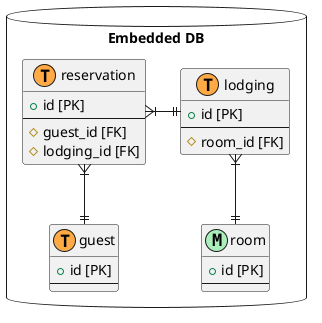 @startuml

!define MASTER_MARK_COLOR AEB
!define TRANSACTION_MARK_COLOR FA4

package "Embedded DB" <<DataBase>>{
  entity "reservation" <<T, TRANSACTION_MARK_COLOR>> {
    + id [PK]
    --
    # guest_id [FK]
    # lodging_id [FK]
  }

  entity "guest" <<T, TRANSACTION_MARK_COLOR>> {
    + id [PK]
    --
  }

  entity "lodging" <<T, TRANSACTION_MARK_COLOR>> {
    + id [PK]
    --
    # room_id [FK]
  }

  entity "room" <<M, MASTER_MARK_COLOR>> {
    + id [PK]
    --
  }

  reservation }|-do-|| guest
  reservation }|-ri-|| lodging
  lodging }|-do-|| room
}

@enduml